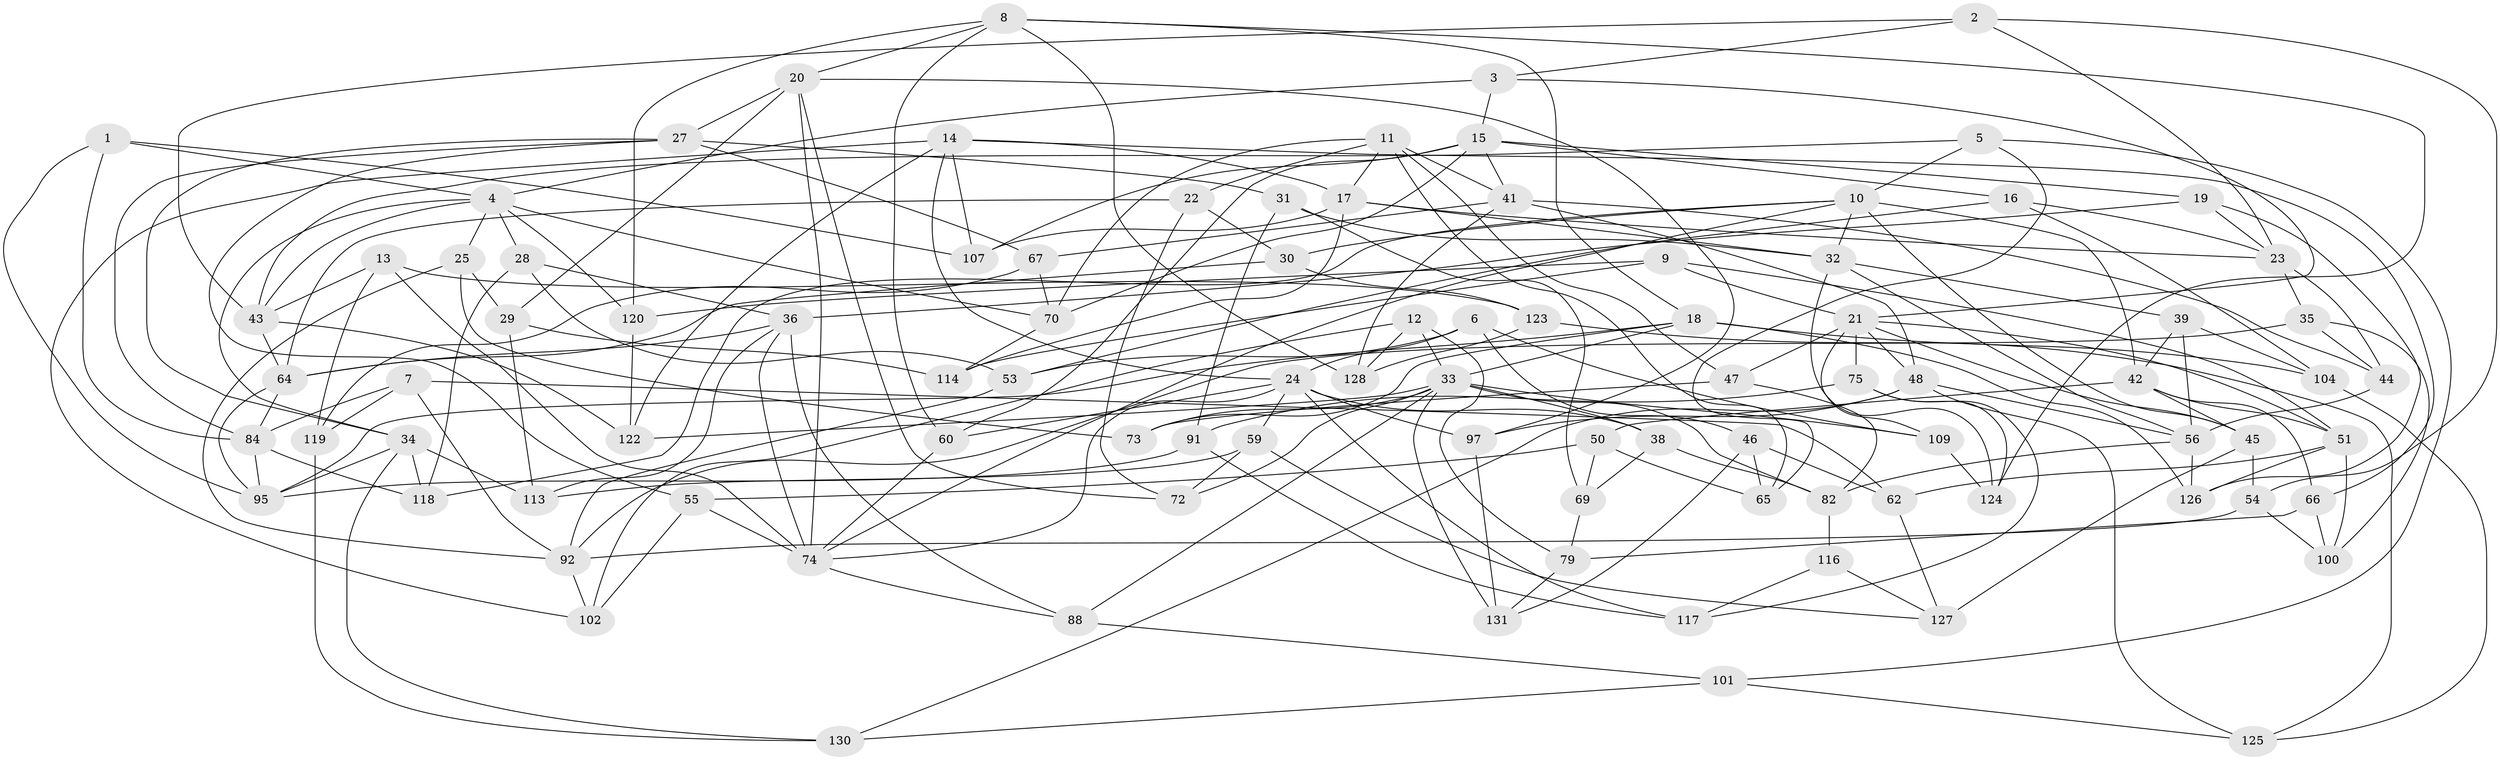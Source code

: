 // original degree distribution, {4: 1.0}
// Generated by graph-tools (version 1.1) at 2025/20/03/04/25 18:20:44]
// undirected, 94 vertices, 224 edges
graph export_dot {
graph [start="1"]
  node [color=gray90,style=filled];
  1;
  2;
  3;
  4 [super="+26+96"];
  5;
  6;
  7;
  8 [super="+94"];
  9;
  10 [super="+71"];
  11 [super="+134"];
  12;
  13;
  14 [super="+110"];
  15 [super="+90+37"];
  16;
  17 [super="+81"];
  18 [super="+77"];
  19;
  20 [super="+76"];
  21 [super="+87+115"];
  22;
  23 [super="+40"];
  24 [super="+99+52"];
  25;
  27 [super="+63"];
  28;
  29;
  30;
  31;
  32 [super="+49"];
  33 [super="+57+108"];
  34 [super="+111"];
  35;
  36 [super="+135"];
  38;
  39;
  41 [super="+61"];
  42 [super="+93"];
  43 [super="+86"];
  44;
  45 [super="+80+83"];
  46;
  47;
  48 [super="+58"];
  50;
  51 [super="+132"];
  53;
  54;
  55;
  56 [super="+103"];
  59;
  60;
  62;
  64 [super="+68"];
  65;
  66;
  67;
  69;
  70 [super="+106"];
  72;
  73;
  74 [super="+85+89"];
  75;
  79;
  82 [super="+98"];
  84 [super="+112"];
  88;
  91;
  92 [super="+105"];
  95 [super="+129"];
  97;
  100;
  101;
  102;
  104;
  107;
  109;
  113;
  114;
  116;
  117;
  118;
  119;
  120;
  122;
  123;
  124;
  125;
  126;
  127;
  128;
  130;
  131;
  1 -- 84;
  1 -- 4;
  1 -- 107;
  1 -- 95;
  2 -- 54;
  2 -- 43;
  2 -- 3;
  2 -- 23;
  3 -- 15;
  3 -- 4;
  3 -- 21;
  4 -- 28;
  4 -- 120;
  4 -- 25;
  4 -- 34;
  4 -- 43;
  4 -- 70;
  5 -- 10;
  5 -- 65;
  5 -- 43;
  5 -- 101;
  6 -- 46;
  6 -- 109;
  6 -- 53;
  6 -- 24;
  7 -- 119;
  7 -- 84;
  7 -- 62;
  7 -- 92;
  8 -- 124;
  8 -- 60;
  8 -- 18;
  8 -- 120;
  8 -- 20;
  8 -- 128;
  9 -- 120;
  9 -- 114;
  9 -- 51;
  9 -- 21;
  10 -- 118;
  10 -- 42;
  10 -- 32;
  10 -- 74;
  10 -- 45 [weight=2];
  10 -- 30;
  11 -- 65;
  11 -- 41;
  11 -- 22;
  11 -- 70;
  11 -- 47;
  11 -- 17;
  12 -- 102;
  12 -- 79;
  12 -- 128;
  12 -- 33;
  13 -- 123;
  13 -- 119;
  13 -- 74;
  13 -- 43;
  14 -- 102;
  14 -- 24;
  14 -- 66;
  14 -- 107;
  14 -- 122;
  14 -- 17;
  15 -- 16;
  15 -- 41;
  15 -- 107;
  15 -- 60;
  15 -- 19;
  15 -- 70 [weight=2];
  16 -- 53;
  16 -- 104;
  16 -- 23;
  17 -- 114;
  17 -- 32;
  17 -- 23;
  17 -- 107;
  18 -- 104;
  18 -- 126;
  18 -- 33;
  18 -- 73;
  18 -- 95;
  19 -- 126;
  19 -- 36;
  19 -- 23;
  20 -- 72;
  20 -- 27;
  20 -- 97;
  20 -- 29;
  20 -- 74;
  21 -- 109;
  21 -- 45;
  21 -- 51;
  21 -- 75;
  21 -- 48;
  21 -- 47;
  22 -- 30;
  22 -- 72;
  22 -- 64;
  23 -- 35;
  23 -- 44;
  24 -- 60;
  24 -- 117;
  24 -- 59;
  24 -- 74;
  24 -- 97;
  24 -- 38;
  25 -- 29;
  25 -- 73;
  25 -- 92;
  27 -- 67;
  27 -- 31;
  27 -- 55;
  27 -- 84;
  27 -- 34;
  28 -- 36;
  28 -- 53;
  28 -- 118;
  29 -- 113;
  29 -- 114;
  30 -- 123;
  30 -- 64;
  31 -- 91;
  31 -- 69;
  31 -- 32;
  32 -- 124;
  32 -- 56;
  32 -- 39;
  33 -- 73;
  33 -- 131;
  33 -- 72;
  33 -- 122;
  33 -- 109;
  33 -- 88;
  33 -- 82;
  33 -- 38;
  34 -- 130;
  34 -- 95;
  34 -- 113;
  34 -- 118;
  35 -- 100;
  35 -- 92;
  35 -- 44;
  36 -- 113;
  36 -- 64;
  36 -- 74;
  36 -- 88;
  38 -- 69;
  38 -- 82;
  39 -- 104;
  39 -- 42;
  39 -- 56;
  41 -- 67;
  41 -- 48;
  41 -- 128;
  41 -- 44;
  42 -- 51;
  42 -- 66;
  42 -- 50;
  42 -- 45;
  43 -- 122;
  43 -- 64;
  44 -- 56;
  45 -- 54;
  45 -- 127;
  46 -- 62;
  46 -- 131;
  46 -- 65;
  47 -- 73;
  47 -- 82;
  48 -- 97;
  48 -- 130;
  48 -- 56;
  48 -- 125;
  50 -- 65;
  50 -- 69;
  50 -- 55;
  51 -- 126;
  51 -- 62;
  51 -- 100;
  53 -- 92;
  54 -- 92;
  54 -- 100;
  55 -- 74;
  55 -- 102;
  56 -- 82;
  56 -- 126;
  59 -- 72;
  59 -- 127;
  59 -- 113;
  60 -- 74;
  62 -- 127;
  64 -- 95;
  64 -- 84;
  66 -- 100;
  66 -- 79;
  67 -- 119;
  67 -- 70;
  69 -- 79;
  70 -- 114;
  74 -- 88;
  75 -- 124;
  75 -- 117;
  75 -- 91;
  79 -- 131;
  82 -- 116 [weight=2];
  84 -- 118;
  84 -- 95;
  88 -- 101;
  91 -- 117;
  91 -- 95;
  92 -- 102;
  97 -- 131;
  101 -- 125;
  101 -- 130;
  104 -- 125;
  109 -- 124;
  116 -- 127;
  116 -- 117;
  119 -- 130;
  120 -- 122;
  123 -- 128;
  123 -- 125;
}
